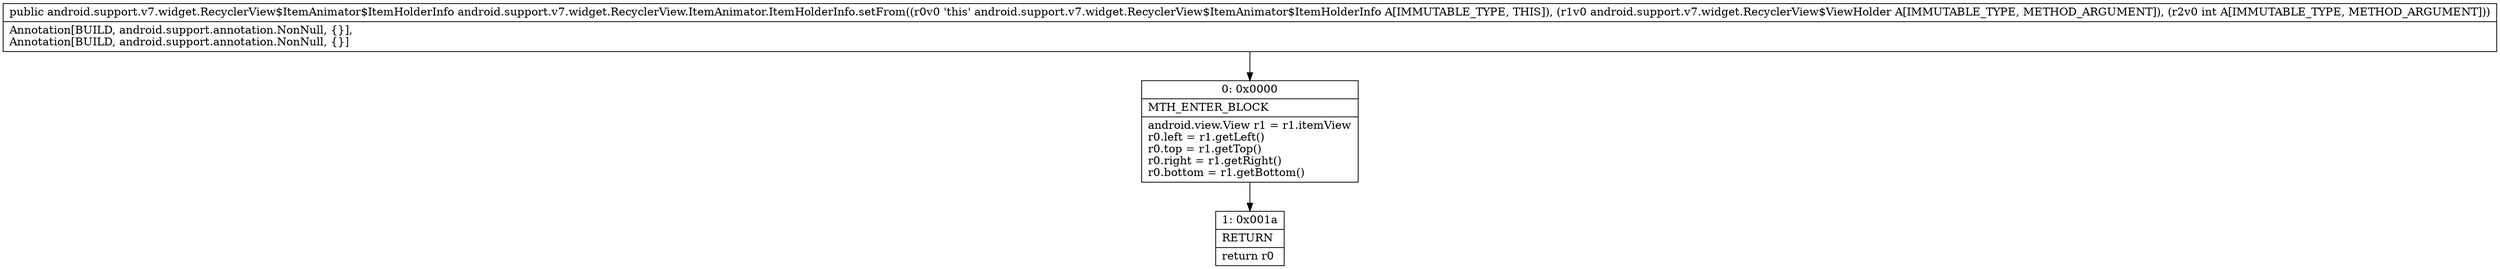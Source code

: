 digraph "CFG forandroid.support.v7.widget.RecyclerView.ItemAnimator.ItemHolderInfo.setFrom(Landroid\/support\/v7\/widget\/RecyclerView$ViewHolder;I)Landroid\/support\/v7\/widget\/RecyclerView$ItemAnimator$ItemHolderInfo;" {
Node_0 [shape=record,label="{0\:\ 0x0000|MTH_ENTER_BLOCK\l|android.view.View r1 = r1.itemView\lr0.left = r1.getLeft()\lr0.top = r1.getTop()\lr0.right = r1.getRight()\lr0.bottom = r1.getBottom()\l}"];
Node_1 [shape=record,label="{1\:\ 0x001a|RETURN\l|return r0\l}"];
MethodNode[shape=record,label="{public android.support.v7.widget.RecyclerView$ItemAnimator$ItemHolderInfo android.support.v7.widget.RecyclerView.ItemAnimator.ItemHolderInfo.setFrom((r0v0 'this' android.support.v7.widget.RecyclerView$ItemAnimator$ItemHolderInfo A[IMMUTABLE_TYPE, THIS]), (r1v0 android.support.v7.widget.RecyclerView$ViewHolder A[IMMUTABLE_TYPE, METHOD_ARGUMENT]), (r2v0 int A[IMMUTABLE_TYPE, METHOD_ARGUMENT]))  | Annotation[BUILD, android.support.annotation.NonNull, \{\}], \lAnnotation[BUILD, android.support.annotation.NonNull, \{\}]\l}"];
MethodNode -> Node_0;
Node_0 -> Node_1;
}

